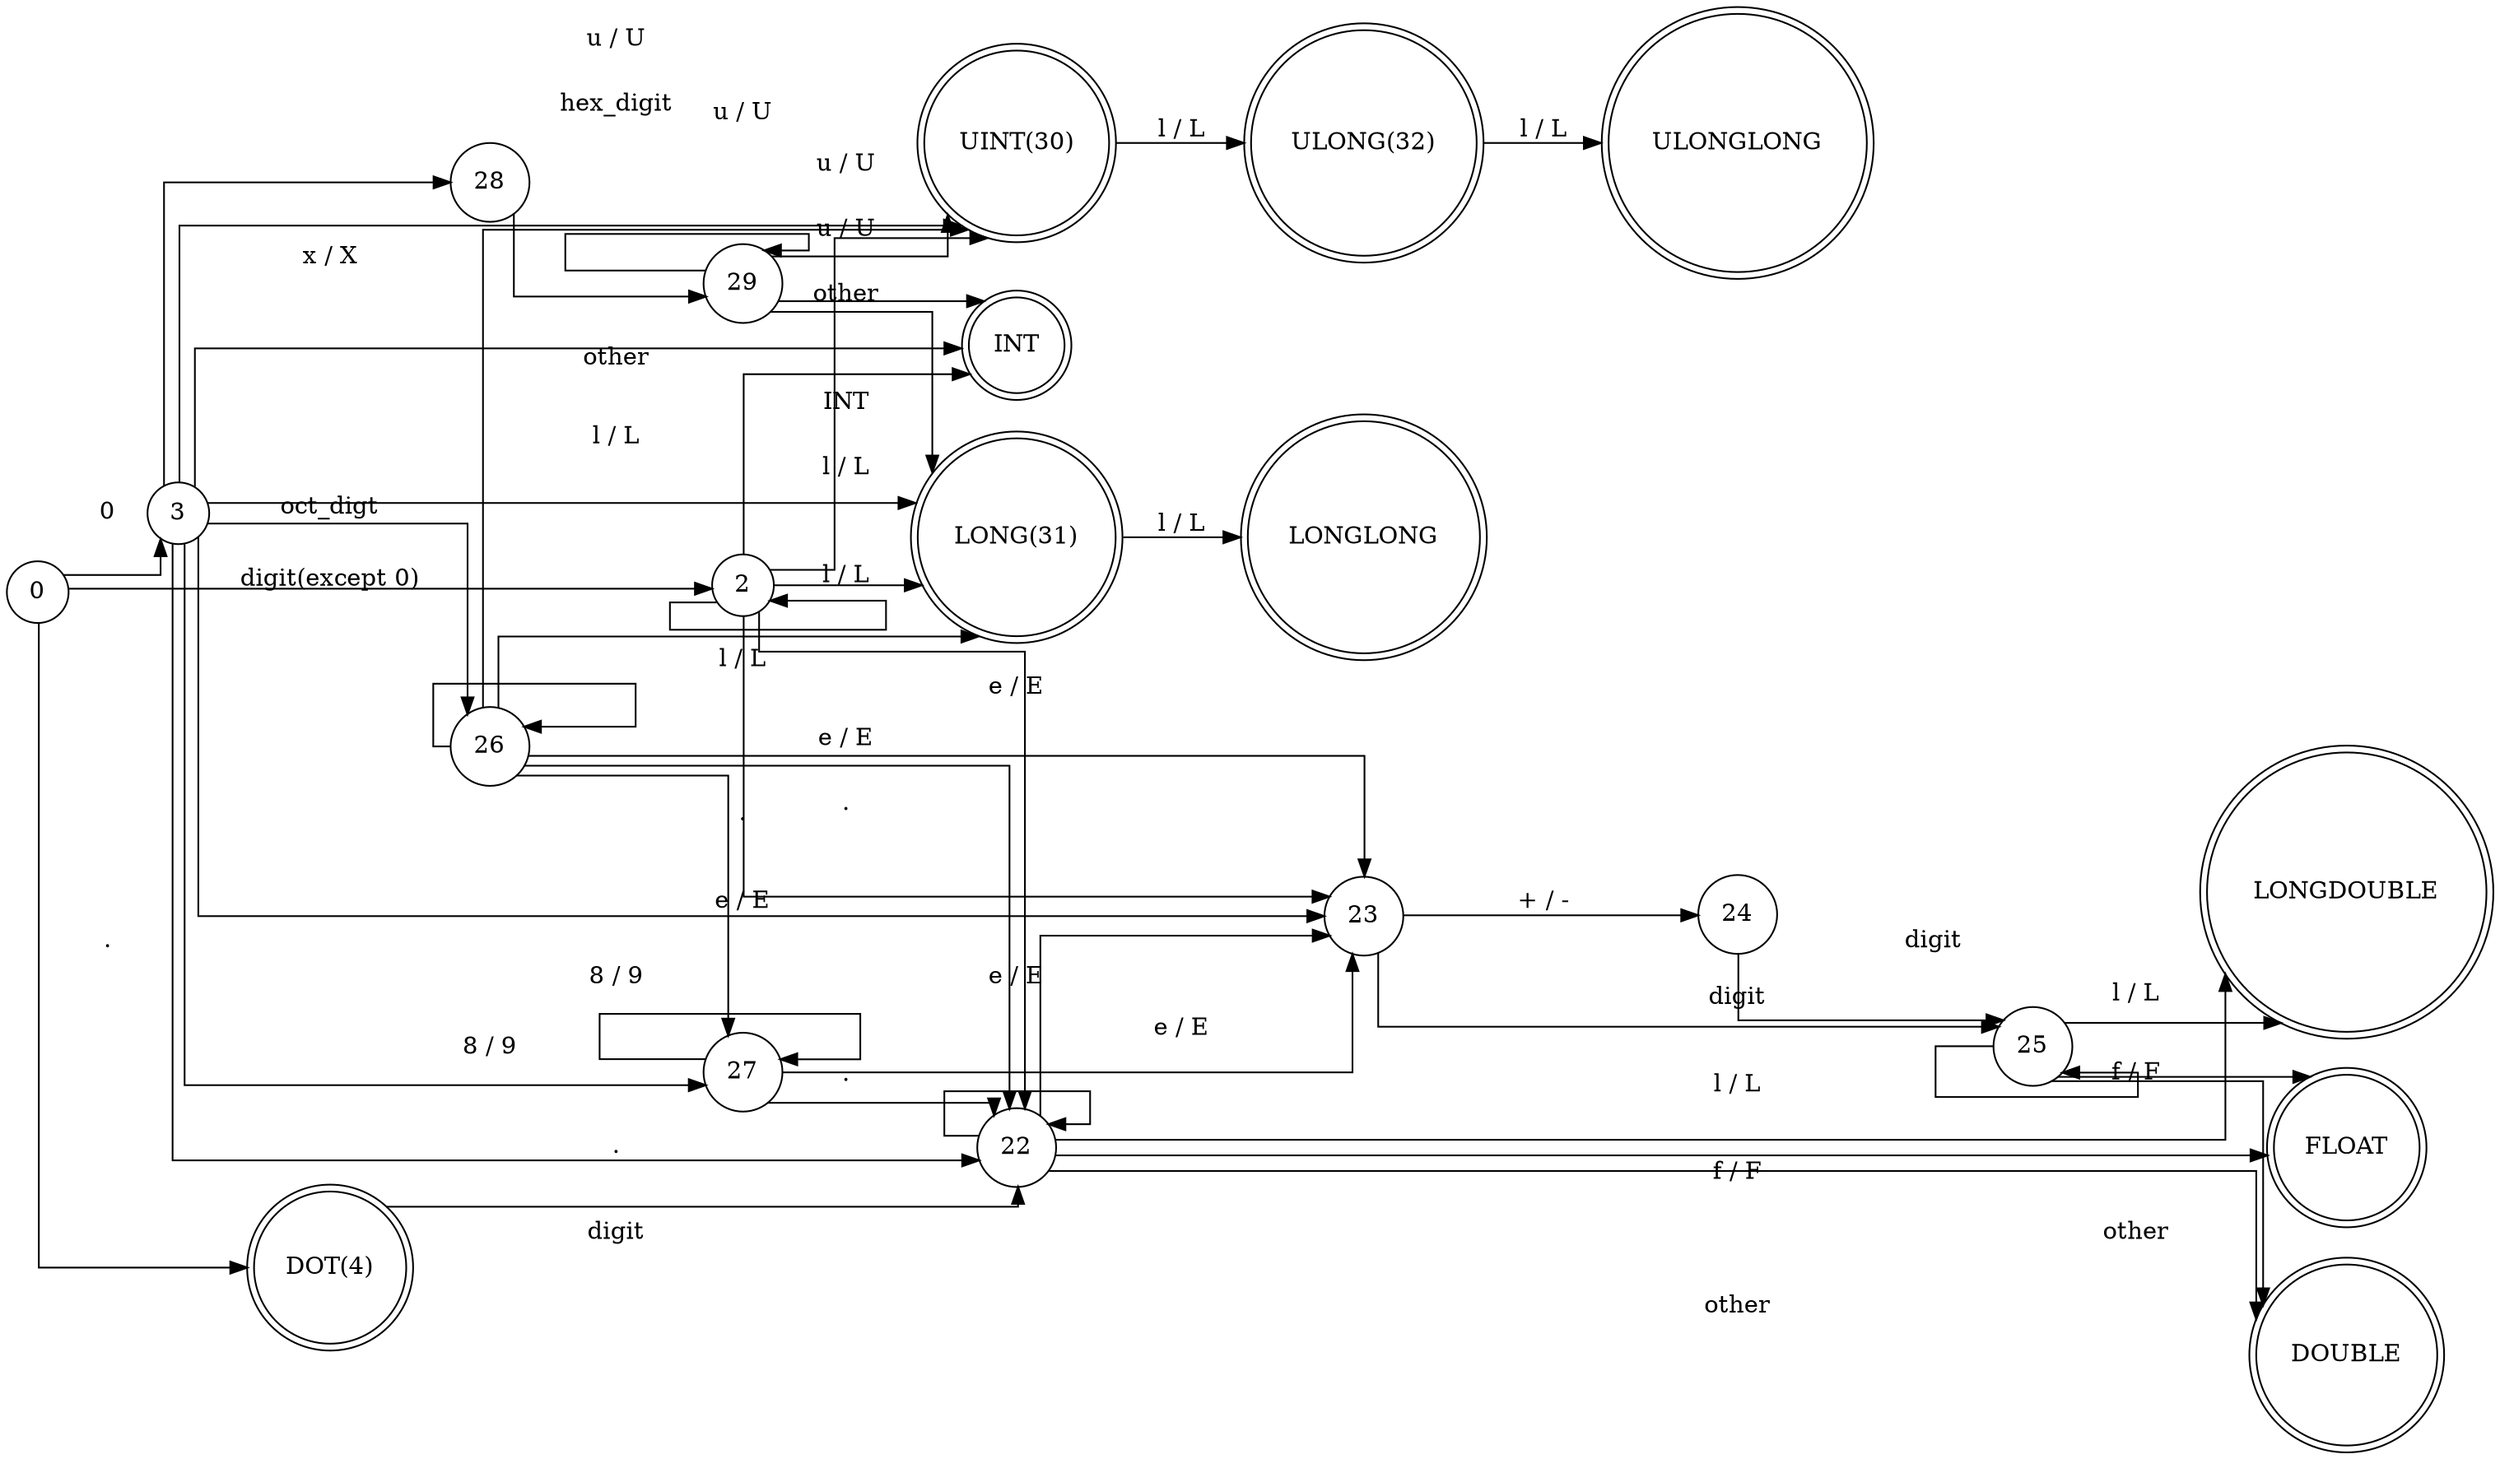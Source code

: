 digraph G{
    rankdir = LR
    splines = ortho
    node[shape = circle]
    DOT[shape = doublecircle, label = "DOT(4)"]
    INT[shape = doublecircle]
    UINT[shape = doublecircle, label = "UINT(30)"]
    ULONG[shape = doublecircle, label = "ULONG(32)"]
    ULONGLONG[shape = doublecircle]
    LONG[shape = doublecircle, label = "LONG(31)"]
    LONGLONG[shape = doublecircle]
    FLOAT[shape = doublecircle]
    DOUBLE[shape = doublecircle]
    LONGDOUBLE[shape = doublecircle]
    0 -> 2 [label = "digit(except 0)"]
    0 -> 3 [label = "0"]
    0 -> DOT [label = "."]
    2 -> 2 [label = "digit"]
    2 -> 22 [label = "."]
    2 -> 23 [label = "e / E"]
    2 -> UINT [label = "u / U"]
    2 -> LONG [label = "l / L"]
    UINT -> ULONG [label = "l / L"]
    ULONG -> ULONGLONG [label = "l / L"]
    LONG -> LONGLONG [label = "l / L"]
    2 -> INT [label = "INT"]
    22 -> 22 [label = "digit"]
    22 -> 23 [label = "e / E"]
    22 -> FLOAT [label = "f / F"]
    22 -> LONGDOUBLE [label = "l / L"]
    22 -> DOUBLE [label = "other"]
    23 -> 24 [label = "+ / -"]
    23 -> 25 [label = "digit"]
    24 -> 25 [label = "digit"]
    25 -> 25 [label = "digit"]
    25 -> FLOAT [label = "f / F"]
    25 -> LONGDOUBLE [label = "l / L"]
    25 -> DOUBLE [label = "other"]
    3 -> 22 [label = "."]
    3 -> 26 [label = "oct_digt"]
    3 -> 27 [label = "8 / 9"]
    3 -> 23 [label = "e / E"]
    3 -> 28 [label = "x / X"]
    3 -> INT [label = "other"]
    3 -> UINT [label = "u / U"]
    3 -> LONG [label = "l / L"]
    26 -> 27 [label = "8 / 9"]
    26 -> 26 [label = "oct_digit"]
    26 -> 23 [label = "e / E"]
    26 -> UINT [label = "u / U"]
    26 -> LONG [label = "l / L"]
    26 -> 22 [label = "."]
    27 -> 27 [label = "digit"]
    27 -> 22 [label = "."]
    27 -> 23 [label = "e / E"]
    28 -> 29 [label = "hex_digit"]
    29 -> 29 [label = "hex_digit"]
    29 -> INT [label = "other"]
    29 -> UINT [label = "u / U"]
    29 -> LONG [label = "l / L"]
    DOT -> 22 [label = "digit"]
}